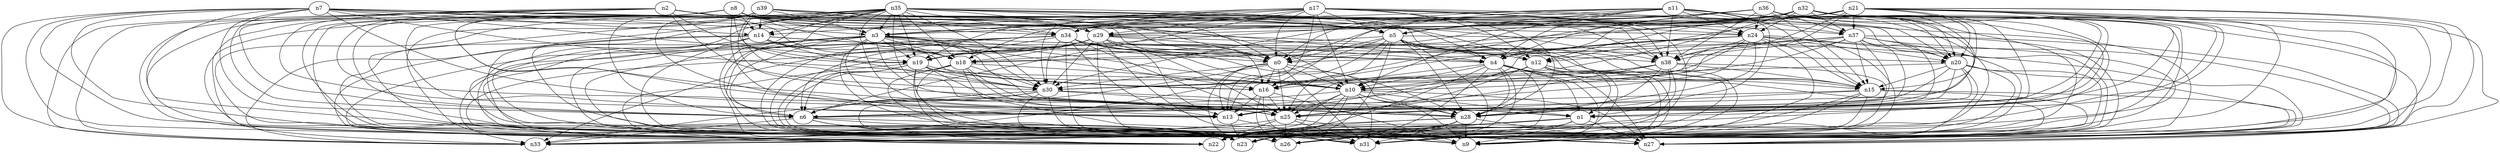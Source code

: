 digraph "" {
	n0 -> n6;
	n0 -> n10;
	n0 -> n13;
	n0 -> n16;
	n0 -> n23;
	n0 -> n25;
	n0 -> n28;
	n0 -> n30;
	n0 -> n31;
	n1 -> n9;
	n1 -> n22;
	n1 -> n23;
	n1 -> n27;
	n1 -> n31;
	n1 -> n33;
	n2 -> n0;
	n2 -> n5;
	n2 -> n6;
	n2 -> n13;
	n2 -> n18;
	n2 -> n19;
	n2 -> n20;
	n2 -> n22;
	n2 -> n24;
	n2 -> n25;
	n2 -> n28;
	n2 -> n29;
	n2 -> n30;
	n2 -> n33;
	n3 -> n0;
	n3 -> n6;
	n3 -> n9;
	n3 -> n10;
	n3 -> n12;
	n3 -> n13;
	n3 -> n16;
	n3 -> n18;
	n3 -> n19;
	n3 -> n23;
	n3 -> n25;
	n3 -> n26;
	n3 -> n27;
	n3 -> n28;
	n3 -> n30;
	n3 -> n31;
	n3 -> n33;
	n4 -> n1;
	n4 -> n9;
	n4 -> n10;
	n4 -> n15;
	n4 -> n22;
	n4 -> n23;
	n4 -> n25;
	n4 -> n26;
	n4 -> n27;
	n4 -> n28;
	n4 -> n31;
	n5 -> n0;
	n5 -> n4;
	n5 -> n9;
	n5 -> n13;
	n5 -> n15;
	n5 -> n18;
	n5 -> n23;
	n5 -> n25;
	n5 -> n26;
	n5 -> n27;
	n5 -> n28;
	n5 -> n31;
	n5 -> n33;
	n6 -> n9;
	n6 -> n22;
	n6 -> n23;
	n6 -> n26;
	n6 -> n27;
	n6 -> n33;
	n7 -> n0;
	n7 -> n3;
	n7 -> n4;
	n7 -> n5;
	n7 -> n6;
	n7 -> n9;
	n7 -> n10;
	n7 -> n14;
	n7 -> n19;
	n7 -> n22;
	n7 -> n23;
	n7 -> n26;
	n7 -> n27;
	n7 -> n28;
	n7 -> n33;
	n7 -> n34;
	n8 -> n1;
	n8 -> n3;
	n8 -> n5;
	n8 -> n6;
	n8 -> n9;
	n8 -> n10;
	n8 -> n13;
	n8 -> n14;
	n8 -> n15;
	n8 -> n18;
	n8 -> n19;
	n8 -> n23;
	n8 -> n25;
	n8 -> n29;
	n8 -> n33;
	n8 -> n38;
	n10 -> n1;
	n10 -> n6;
	n10 -> n9;
	n10 -> n22;
	n10 -> n23;
	n10 -> n25;
	n10 -> n27;
	n10 -> n28;
	n10 -> n31;
	n10 -> n33;
	n11 -> n0;
	n11 -> n4;
	n11 -> n5;
	n11 -> n10;
	n11 -> n15;
	n11 -> n16;
	n11 -> n20;
	n11 -> n22;
	n11 -> n23;
	n11 -> n24;
	n11 -> n28;
	n11 -> n29;
	n11 -> n34;
	n11 -> n37;
	n11 -> n38;
	n12 -> n1;
	n12 -> n9;
	n12 -> n10;
	n12 -> n13;
	n12 -> n25;
	n12 -> n26;
	n12 -> n27;
	n12 -> n28;
	n12 -> n31;
	n13 -> n23;
	n13 -> n31;
	n14 -> n4;
	n14 -> n12;
	n14 -> n16;
	n14 -> n18;
	n14 -> n22;
	n14 -> n23;
	n14 -> n26;
	n14 -> n27;
	n14 -> n30;
	n14 -> n31;
	n14 -> n38;
	n15 -> n6;
	n15 -> n9;
	n15 -> n22;
	n15 -> n23;
	n15 -> n25;
	n15 -> n26;
	n15 -> n27;
	n16 -> n9;
	n16 -> n13;
	n16 -> n25;
	n16 -> n26;
	n16 -> n31;
	n17 -> n0;
	n17 -> n3;
	n17 -> n5;
	n17 -> n6;
	n17 -> n10;
	n17 -> n12;
	n17 -> n13;
	n17 -> n14;
	n17 -> n20;
	n17 -> n22;
	n17 -> n24;
	n17 -> n26;
	n17 -> n28;
	n17 -> n29;
	n17 -> n30;
	n17 -> n34;
	n17 -> n38;
	n18 -> n10;
	n18 -> n23;
	n18 -> n25;
	n18 -> n26;
	n18 -> n27;
	n18 -> n28;
	n18 -> n30;
	n18 -> n31;
	n19 -> n6;
	n19 -> n9;
	n19 -> n10;
	n19 -> n16;
	n19 -> n22;
	n19 -> n23;
	n19 -> n28;
	n19 -> n30;
	n19 -> n31;
	n20 -> n1;
	n20 -> n9;
	n20 -> n13;
	n20 -> n15;
	n20 -> n22;
	n20 -> n26;
	n20 -> n27;
	n20 -> n28;
	n20 -> n30;
	n21 -> n0;
	n21 -> n3;
	n21 -> n5;
	n21 -> n9;
	n21 -> n12;
	n21 -> n15;
	n21 -> n18;
	n21 -> n19;
	n21 -> n20;
	n21 -> n22;
	n21 -> n23;
	n21 -> n25;
	n21 -> n26;
	n21 -> n28;
	n21 -> n29;
	n21 -> n30;
	n21 -> n31;
	n21 -> n37;
	n21 -> n38;
	n24 -> n4;
	n24 -> n6;
	n24 -> n9;
	n24 -> n10;
	n24 -> n13;
	n24 -> n15;
	n24 -> n16;
	n24 -> n20;
	n24 -> n23;
	n24 -> n27;
	n24 -> n28;
	n24 -> n31;
	n24 -> n38;
	n25 -> n9;
	n25 -> n22;
	n25 -> n26;
	n25 -> n31;
	n25 -> n33;
	n28 -> n9;
	n28 -> n22;
	n28 -> n23;
	n28 -> n26;
	n28 -> n27;
	n28 -> n31;
	n28 -> n33;
	n29 -> n4;
	n29 -> n9;
	n29 -> n12;
	n29 -> n13;
	n29 -> n16;
	n29 -> n18;
	n29 -> n19;
	n29 -> n20;
	n29 -> n22;
	n29 -> n23;
	n29 -> n25;
	n29 -> n27;
	n29 -> n30;
	n29 -> n33;
	n30 -> n1;
	n30 -> n6;
	n30 -> n23;
	n30 -> n26;
	n30 -> n28;
	n30 -> n31;
	n30 -> n33;
	n32 -> n0;
	n32 -> n1;
	n32 -> n3;
	n32 -> n4;
	n32 -> n5;
	n32 -> n6;
	n32 -> n9;
	n32 -> n12;
	n32 -> n19;
	n32 -> n20;
	n32 -> n23;
	n32 -> n24;
	n32 -> n25;
	n32 -> n27;
	n32 -> n30;
	n32 -> n31;
	n32 -> n34;
	n32 -> n37;
	n34 -> n0;
	n34 -> n4;
	n34 -> n6;
	n34 -> n10;
	n34 -> n13;
	n34 -> n15;
	n34 -> n19;
	n34 -> n22;
	n34 -> n23;
	n34 -> n25;
	n34 -> n28;
	n34 -> n30;
	n34 -> n31;
	n34 -> n33;
	n35 -> n0;
	n35 -> n3;
	n35 -> n4;
	n35 -> n5;
	n35 -> n6;
	n35 -> n9;
	n35 -> n14;
	n35 -> n18;
	n35 -> n19;
	n35 -> n22;
	n35 -> n23;
	n35 -> n24;
	n35 -> n25;
	n35 -> n26;
	n35 -> n27;
	n35 -> n28;
	n35 -> n29;
	n35 -> n30;
	n35 -> n31;
	n35 -> n33;
	n35 -> n34;
	n35 -> n37;
	n35 -> n38;
	n36 -> n1;
	n36 -> n3;
	n36 -> n4;
	n36 -> n5;
	n36 -> n13;
	n36 -> n15;
	n36 -> n16;
	n36 -> n18;
	n36 -> n19;
	n36 -> n20;
	n36 -> n23;
	n36 -> n24;
	n36 -> n27;
	n36 -> n28;
	n36 -> n30;
	n36 -> n33;
	n36 -> n37;
	n36 -> n38;
	n37 -> n0;
	n37 -> n9;
	n37 -> n10;
	n37 -> n12;
	n37 -> n13;
	n37 -> n15;
	n37 -> n16;
	n37 -> n18;
	n37 -> n25;
	n37 -> n26;
	n37 -> n27;
	n37 -> n28;
	n37 -> n31;
	n37 -> n38;
	n38 -> n1;
	n38 -> n10;
	n38 -> n15;
	n38 -> n22;
	n38 -> n25;
	n38 -> n28;
	n38 -> n30;
	n38 -> n31;
	n39 -> n0;
	n39 -> n1;
	n39 -> n3;
	n39 -> n5;
	n39 -> n6;
	n39 -> n12;
	n39 -> n13;
	n39 -> n14;
	n39 -> n22;
	n39 -> n26;
	n39 -> n27;
	n39 -> n30;
	n39 -> n34;
	n39 -> n38;
}
